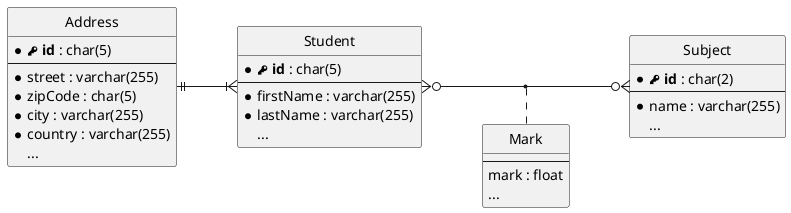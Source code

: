 @startuml example-erm-diagram
' diagram direction
left to right direction
' hide the (E) in the entity name
hide circle
' avoid problems with angled crows feet
skinparam linetype ortho
' Remove shadows
skinparam shadowing false

entity Address {
  * <&key> **id** : char(5)
  --
  * street : varchar(255)
  * zipCode : char(5)
  * city : varchar(255)
  * country : varchar(255)
  ...
}

entity Student {
  * <&key> **id** : char(5)
  --
  * firstName : varchar(255)
  * lastName : varchar(255)
  ...
}

entity Subject {
  * <&key> **id** : char(2)
  --
  * name : varchar(255)
  ...
}

entity Mark {
  '* <&key> **studentId** : char(5) <<FK>>
  '* <&key> **subjectId** : char(2) <<FK>>
  --
  mark : float
  ...
}

Address ||--|{ Student
Student }o--o{ Subject
(Student, Subject) .. Mark

'note bottom of Mark : composite primary key,\nrefers to Student.id and Subject.id
@enduml
